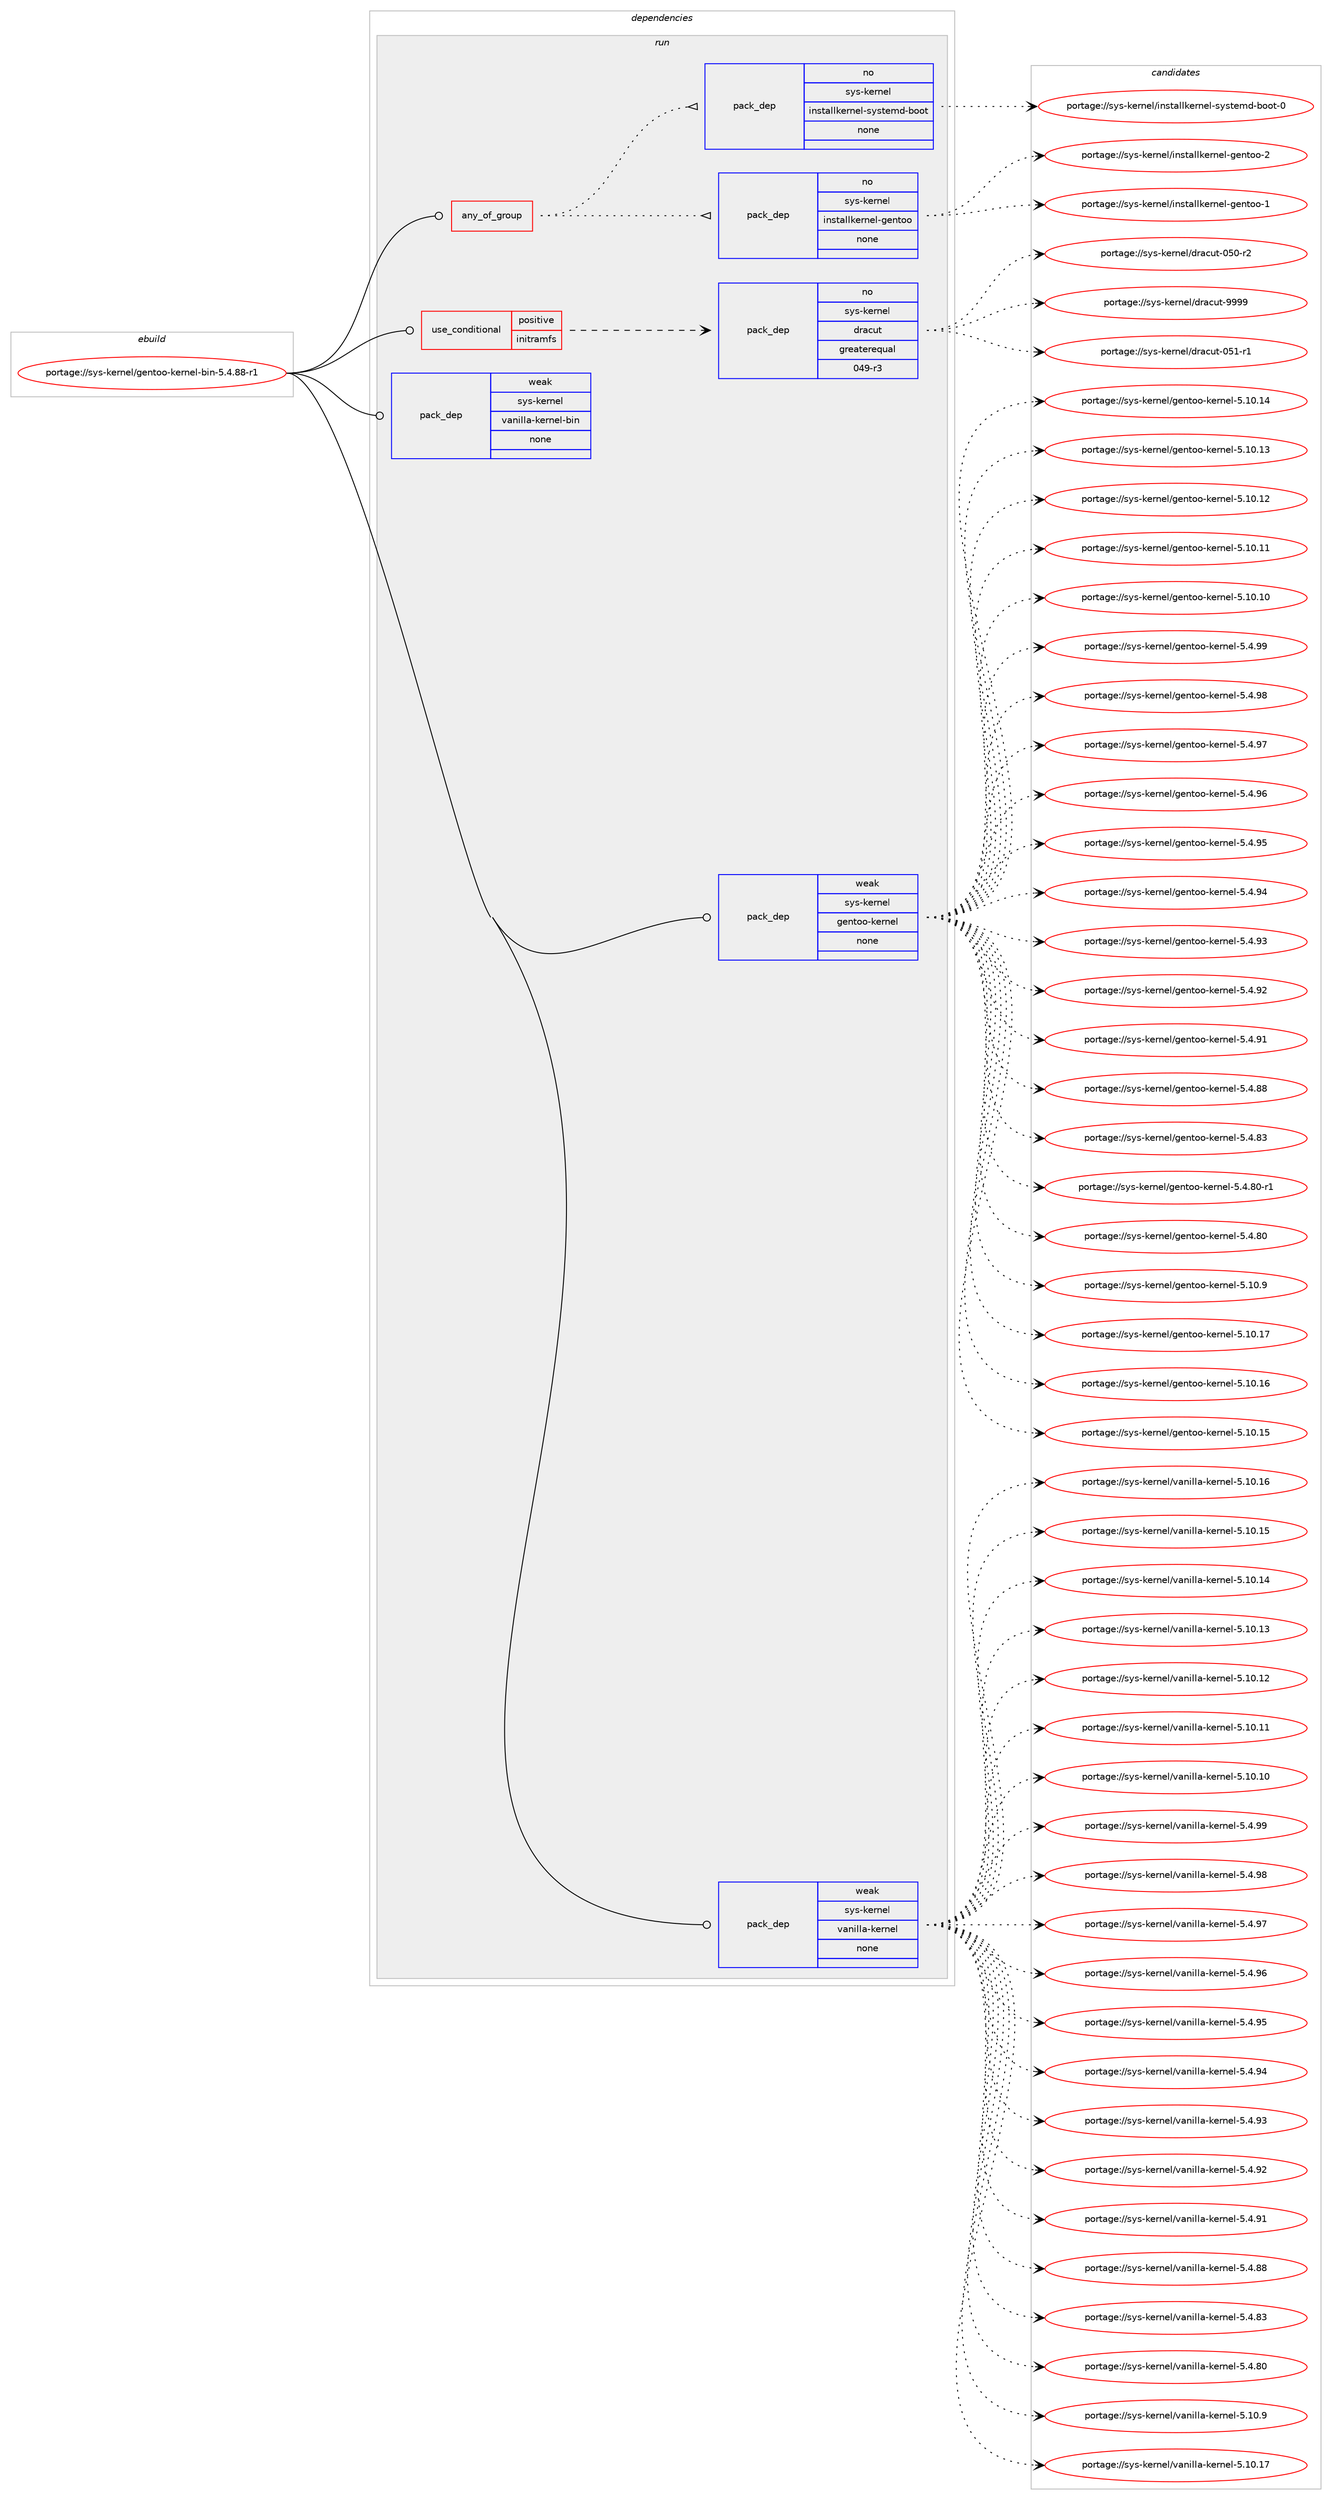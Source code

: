 digraph prolog {

# *************
# Graph options
# *************

newrank=true;
concentrate=true;
compound=true;
graph [rankdir=LR,fontname=Helvetica,fontsize=10,ranksep=1.5];#, ranksep=2.5, nodesep=0.2];
edge  [arrowhead=vee];
node  [fontname=Helvetica,fontsize=10];

# **********
# The ebuild
# **********

subgraph cluster_leftcol {
color=gray;
rank=same;
label=<<i>ebuild</i>>;
id [label="portage://sys-kernel/gentoo-kernel-bin-5.4.88-r1", color=red, width=4, href="../sys-kernel/gentoo-kernel-bin-5.4.88-r1.svg"];
}

# ****************
# The dependencies
# ****************

subgraph cluster_midcol {
color=gray;
label=<<i>dependencies</i>>;
subgraph cluster_compile {
fillcolor="#eeeeee";
style=filled;
label=<<i>compile</i>>;
}
subgraph cluster_compileandrun {
fillcolor="#eeeeee";
style=filled;
label=<<i>compile and run</i>>;
}
subgraph cluster_run {
fillcolor="#eeeeee";
style=filled;
label=<<i>run</i>>;
subgraph any59 {
dependency4523 [label=<<TABLE BORDER="0" CELLBORDER="1" CELLSPACING="0" CELLPADDING="4"><TR><TD CELLPADDING="10">any_of_group</TD></TR></TABLE>>, shape=none, color=red];subgraph pack3498 {
dependency4524 [label=<<TABLE BORDER="0" CELLBORDER="1" CELLSPACING="0" CELLPADDING="4" WIDTH="220"><TR><TD ROWSPAN="6" CELLPADDING="30">pack_dep</TD></TR><TR><TD WIDTH="110">no</TD></TR><TR><TD>sys-kernel</TD></TR><TR><TD>installkernel-gentoo</TD></TR><TR><TD>none</TD></TR><TR><TD></TD></TR></TABLE>>, shape=none, color=blue];
}
dependency4523:e -> dependency4524:w [weight=20,style="dotted",arrowhead="oinv"];
subgraph pack3499 {
dependency4525 [label=<<TABLE BORDER="0" CELLBORDER="1" CELLSPACING="0" CELLPADDING="4" WIDTH="220"><TR><TD ROWSPAN="6" CELLPADDING="30">pack_dep</TD></TR><TR><TD WIDTH="110">no</TD></TR><TR><TD>sys-kernel</TD></TR><TR><TD>installkernel-systemd-boot</TD></TR><TR><TD>none</TD></TR><TR><TD></TD></TR></TABLE>>, shape=none, color=blue];
}
dependency4523:e -> dependency4525:w [weight=20,style="dotted",arrowhead="oinv"];
}
id:e -> dependency4523:w [weight=20,style="solid",arrowhead="odot"];
subgraph cond957 {
dependency4526 [label=<<TABLE BORDER="0" CELLBORDER="1" CELLSPACING="0" CELLPADDING="4"><TR><TD ROWSPAN="3" CELLPADDING="10">use_conditional</TD></TR><TR><TD>positive</TD></TR><TR><TD>initramfs</TD></TR></TABLE>>, shape=none, color=red];
subgraph pack3500 {
dependency4527 [label=<<TABLE BORDER="0" CELLBORDER="1" CELLSPACING="0" CELLPADDING="4" WIDTH="220"><TR><TD ROWSPAN="6" CELLPADDING="30">pack_dep</TD></TR><TR><TD WIDTH="110">no</TD></TR><TR><TD>sys-kernel</TD></TR><TR><TD>dracut</TD></TR><TR><TD>greaterequal</TD></TR><TR><TD>049-r3</TD></TR></TABLE>>, shape=none, color=blue];
}
dependency4526:e -> dependency4527:w [weight=20,style="dashed",arrowhead="vee"];
}
id:e -> dependency4526:w [weight=20,style="solid",arrowhead="odot"];
subgraph pack3501 {
dependency4528 [label=<<TABLE BORDER="0" CELLBORDER="1" CELLSPACING="0" CELLPADDING="4" WIDTH="220"><TR><TD ROWSPAN="6" CELLPADDING="30">pack_dep</TD></TR><TR><TD WIDTH="110">weak</TD></TR><TR><TD>sys-kernel</TD></TR><TR><TD>gentoo-kernel</TD></TR><TR><TD>none</TD></TR><TR><TD></TD></TR></TABLE>>, shape=none, color=blue];
}
id:e -> dependency4528:w [weight=20,style="solid",arrowhead="odot"];
subgraph pack3502 {
dependency4529 [label=<<TABLE BORDER="0" CELLBORDER="1" CELLSPACING="0" CELLPADDING="4" WIDTH="220"><TR><TD ROWSPAN="6" CELLPADDING="30">pack_dep</TD></TR><TR><TD WIDTH="110">weak</TD></TR><TR><TD>sys-kernel</TD></TR><TR><TD>vanilla-kernel</TD></TR><TR><TD>none</TD></TR><TR><TD></TD></TR></TABLE>>, shape=none, color=blue];
}
id:e -> dependency4529:w [weight=20,style="solid",arrowhead="odot"];
subgraph pack3503 {
dependency4530 [label=<<TABLE BORDER="0" CELLBORDER="1" CELLSPACING="0" CELLPADDING="4" WIDTH="220"><TR><TD ROWSPAN="6" CELLPADDING="30">pack_dep</TD></TR><TR><TD WIDTH="110">weak</TD></TR><TR><TD>sys-kernel</TD></TR><TR><TD>vanilla-kernel-bin</TD></TR><TR><TD>none</TD></TR><TR><TD></TD></TR></TABLE>>, shape=none, color=blue];
}
id:e -> dependency4530:w [weight=20,style="solid",arrowhead="odot"];
}
}

# **************
# The candidates
# **************

subgraph cluster_choices {
rank=same;
color=gray;
label=<<i>candidates</i>>;

subgraph choice3498 {
color=black;
nodesep=1;
choice115121115451071011141101011084710511011511697108108107101114110101108451031011101161111114550 [label="portage://sys-kernel/installkernel-gentoo-2", color=red, width=4,href="../sys-kernel/installkernel-gentoo-2.svg"];
choice115121115451071011141101011084710511011511697108108107101114110101108451031011101161111114549 [label="portage://sys-kernel/installkernel-gentoo-1", color=red, width=4,href="../sys-kernel/installkernel-gentoo-1.svg"];
dependency4524:e -> choice115121115451071011141101011084710511011511697108108107101114110101108451031011101161111114550:w [style=dotted,weight="100"];
dependency4524:e -> choice115121115451071011141101011084710511011511697108108107101114110101108451031011101161111114549:w [style=dotted,weight="100"];
}
subgraph choice3499 {
color=black;
nodesep=1;
choice1151211154510710111411010110847105110115116971081081071011141101011084511512111511610110910045981111111164548 [label="portage://sys-kernel/installkernel-systemd-boot-0", color=red, width=4,href="../sys-kernel/installkernel-systemd-boot-0.svg"];
dependency4525:e -> choice1151211154510710111411010110847105110115116971081081071011141101011084511512111511610110910045981111111164548:w [style=dotted,weight="100"];
}
subgraph choice3500 {
color=black;
nodesep=1;
choice115121115451071011141101011084710011497991171164557575757 [label="portage://sys-kernel/dracut-9999", color=red, width=4,href="../sys-kernel/dracut-9999.svg"];
choice11512111545107101114110101108471001149799117116454853494511449 [label="portage://sys-kernel/dracut-051-r1", color=red, width=4,href="../sys-kernel/dracut-051-r1.svg"];
choice11512111545107101114110101108471001149799117116454853484511450 [label="portage://sys-kernel/dracut-050-r2", color=red, width=4,href="../sys-kernel/dracut-050-r2.svg"];
dependency4527:e -> choice115121115451071011141101011084710011497991171164557575757:w [style=dotted,weight="100"];
dependency4527:e -> choice11512111545107101114110101108471001149799117116454853494511449:w [style=dotted,weight="100"];
dependency4527:e -> choice11512111545107101114110101108471001149799117116454853484511450:w [style=dotted,weight="100"];
}
subgraph choice3501 {
color=black;
nodesep=1;
choice11512111545107101114110101108471031011101161111114510710111411010110845534652465757 [label="portage://sys-kernel/gentoo-kernel-5.4.99", color=red, width=4,href="../sys-kernel/gentoo-kernel-5.4.99.svg"];
choice11512111545107101114110101108471031011101161111114510710111411010110845534652465756 [label="portage://sys-kernel/gentoo-kernel-5.4.98", color=red, width=4,href="../sys-kernel/gentoo-kernel-5.4.98.svg"];
choice11512111545107101114110101108471031011101161111114510710111411010110845534652465755 [label="portage://sys-kernel/gentoo-kernel-5.4.97", color=red, width=4,href="../sys-kernel/gentoo-kernel-5.4.97.svg"];
choice11512111545107101114110101108471031011101161111114510710111411010110845534652465754 [label="portage://sys-kernel/gentoo-kernel-5.4.96", color=red, width=4,href="../sys-kernel/gentoo-kernel-5.4.96.svg"];
choice11512111545107101114110101108471031011101161111114510710111411010110845534652465753 [label="portage://sys-kernel/gentoo-kernel-5.4.95", color=red, width=4,href="../sys-kernel/gentoo-kernel-5.4.95.svg"];
choice11512111545107101114110101108471031011101161111114510710111411010110845534652465752 [label="portage://sys-kernel/gentoo-kernel-5.4.94", color=red, width=4,href="../sys-kernel/gentoo-kernel-5.4.94.svg"];
choice11512111545107101114110101108471031011101161111114510710111411010110845534652465751 [label="portage://sys-kernel/gentoo-kernel-5.4.93", color=red, width=4,href="../sys-kernel/gentoo-kernel-5.4.93.svg"];
choice11512111545107101114110101108471031011101161111114510710111411010110845534652465750 [label="portage://sys-kernel/gentoo-kernel-5.4.92", color=red, width=4,href="../sys-kernel/gentoo-kernel-5.4.92.svg"];
choice11512111545107101114110101108471031011101161111114510710111411010110845534652465749 [label="portage://sys-kernel/gentoo-kernel-5.4.91", color=red, width=4,href="../sys-kernel/gentoo-kernel-5.4.91.svg"];
choice11512111545107101114110101108471031011101161111114510710111411010110845534652465656 [label="portage://sys-kernel/gentoo-kernel-5.4.88", color=red, width=4,href="../sys-kernel/gentoo-kernel-5.4.88.svg"];
choice11512111545107101114110101108471031011101161111114510710111411010110845534652465651 [label="portage://sys-kernel/gentoo-kernel-5.4.83", color=red, width=4,href="../sys-kernel/gentoo-kernel-5.4.83.svg"];
choice115121115451071011141101011084710310111011611111145107101114110101108455346524656484511449 [label="portage://sys-kernel/gentoo-kernel-5.4.80-r1", color=red, width=4,href="../sys-kernel/gentoo-kernel-5.4.80-r1.svg"];
choice11512111545107101114110101108471031011101161111114510710111411010110845534652465648 [label="portage://sys-kernel/gentoo-kernel-5.4.80", color=red, width=4,href="../sys-kernel/gentoo-kernel-5.4.80.svg"];
choice11512111545107101114110101108471031011101161111114510710111411010110845534649484657 [label="portage://sys-kernel/gentoo-kernel-5.10.9", color=red, width=4,href="../sys-kernel/gentoo-kernel-5.10.9.svg"];
choice1151211154510710111411010110847103101110116111111451071011141101011084553464948464955 [label="portage://sys-kernel/gentoo-kernel-5.10.17", color=red, width=4,href="../sys-kernel/gentoo-kernel-5.10.17.svg"];
choice1151211154510710111411010110847103101110116111111451071011141101011084553464948464954 [label="portage://sys-kernel/gentoo-kernel-5.10.16", color=red, width=4,href="../sys-kernel/gentoo-kernel-5.10.16.svg"];
choice1151211154510710111411010110847103101110116111111451071011141101011084553464948464953 [label="portage://sys-kernel/gentoo-kernel-5.10.15", color=red, width=4,href="../sys-kernel/gentoo-kernel-5.10.15.svg"];
choice1151211154510710111411010110847103101110116111111451071011141101011084553464948464952 [label="portage://sys-kernel/gentoo-kernel-5.10.14", color=red, width=4,href="../sys-kernel/gentoo-kernel-5.10.14.svg"];
choice1151211154510710111411010110847103101110116111111451071011141101011084553464948464951 [label="portage://sys-kernel/gentoo-kernel-5.10.13", color=red, width=4,href="../sys-kernel/gentoo-kernel-5.10.13.svg"];
choice1151211154510710111411010110847103101110116111111451071011141101011084553464948464950 [label="portage://sys-kernel/gentoo-kernel-5.10.12", color=red, width=4,href="../sys-kernel/gentoo-kernel-5.10.12.svg"];
choice1151211154510710111411010110847103101110116111111451071011141101011084553464948464949 [label="portage://sys-kernel/gentoo-kernel-5.10.11", color=red, width=4,href="../sys-kernel/gentoo-kernel-5.10.11.svg"];
choice1151211154510710111411010110847103101110116111111451071011141101011084553464948464948 [label="portage://sys-kernel/gentoo-kernel-5.10.10", color=red, width=4,href="../sys-kernel/gentoo-kernel-5.10.10.svg"];
dependency4528:e -> choice11512111545107101114110101108471031011101161111114510710111411010110845534652465757:w [style=dotted,weight="100"];
dependency4528:e -> choice11512111545107101114110101108471031011101161111114510710111411010110845534652465756:w [style=dotted,weight="100"];
dependency4528:e -> choice11512111545107101114110101108471031011101161111114510710111411010110845534652465755:w [style=dotted,weight="100"];
dependency4528:e -> choice11512111545107101114110101108471031011101161111114510710111411010110845534652465754:w [style=dotted,weight="100"];
dependency4528:e -> choice11512111545107101114110101108471031011101161111114510710111411010110845534652465753:w [style=dotted,weight="100"];
dependency4528:e -> choice11512111545107101114110101108471031011101161111114510710111411010110845534652465752:w [style=dotted,weight="100"];
dependency4528:e -> choice11512111545107101114110101108471031011101161111114510710111411010110845534652465751:w [style=dotted,weight="100"];
dependency4528:e -> choice11512111545107101114110101108471031011101161111114510710111411010110845534652465750:w [style=dotted,weight="100"];
dependency4528:e -> choice11512111545107101114110101108471031011101161111114510710111411010110845534652465749:w [style=dotted,weight="100"];
dependency4528:e -> choice11512111545107101114110101108471031011101161111114510710111411010110845534652465656:w [style=dotted,weight="100"];
dependency4528:e -> choice11512111545107101114110101108471031011101161111114510710111411010110845534652465651:w [style=dotted,weight="100"];
dependency4528:e -> choice115121115451071011141101011084710310111011611111145107101114110101108455346524656484511449:w [style=dotted,weight="100"];
dependency4528:e -> choice11512111545107101114110101108471031011101161111114510710111411010110845534652465648:w [style=dotted,weight="100"];
dependency4528:e -> choice11512111545107101114110101108471031011101161111114510710111411010110845534649484657:w [style=dotted,weight="100"];
dependency4528:e -> choice1151211154510710111411010110847103101110116111111451071011141101011084553464948464955:w [style=dotted,weight="100"];
dependency4528:e -> choice1151211154510710111411010110847103101110116111111451071011141101011084553464948464954:w [style=dotted,weight="100"];
dependency4528:e -> choice1151211154510710111411010110847103101110116111111451071011141101011084553464948464953:w [style=dotted,weight="100"];
dependency4528:e -> choice1151211154510710111411010110847103101110116111111451071011141101011084553464948464952:w [style=dotted,weight="100"];
dependency4528:e -> choice1151211154510710111411010110847103101110116111111451071011141101011084553464948464951:w [style=dotted,weight="100"];
dependency4528:e -> choice1151211154510710111411010110847103101110116111111451071011141101011084553464948464950:w [style=dotted,weight="100"];
dependency4528:e -> choice1151211154510710111411010110847103101110116111111451071011141101011084553464948464949:w [style=dotted,weight="100"];
dependency4528:e -> choice1151211154510710111411010110847103101110116111111451071011141101011084553464948464948:w [style=dotted,weight="100"];
}
subgraph choice3502 {
color=black;
nodesep=1;
choice115121115451071011141101011084711897110105108108974510710111411010110845534652465757 [label="portage://sys-kernel/vanilla-kernel-5.4.99", color=red, width=4,href="../sys-kernel/vanilla-kernel-5.4.99.svg"];
choice115121115451071011141101011084711897110105108108974510710111411010110845534652465756 [label="portage://sys-kernel/vanilla-kernel-5.4.98", color=red, width=4,href="../sys-kernel/vanilla-kernel-5.4.98.svg"];
choice115121115451071011141101011084711897110105108108974510710111411010110845534652465755 [label="portage://sys-kernel/vanilla-kernel-5.4.97", color=red, width=4,href="../sys-kernel/vanilla-kernel-5.4.97.svg"];
choice115121115451071011141101011084711897110105108108974510710111411010110845534652465754 [label="portage://sys-kernel/vanilla-kernel-5.4.96", color=red, width=4,href="../sys-kernel/vanilla-kernel-5.4.96.svg"];
choice115121115451071011141101011084711897110105108108974510710111411010110845534652465753 [label="portage://sys-kernel/vanilla-kernel-5.4.95", color=red, width=4,href="../sys-kernel/vanilla-kernel-5.4.95.svg"];
choice115121115451071011141101011084711897110105108108974510710111411010110845534652465752 [label="portage://sys-kernel/vanilla-kernel-5.4.94", color=red, width=4,href="../sys-kernel/vanilla-kernel-5.4.94.svg"];
choice115121115451071011141101011084711897110105108108974510710111411010110845534652465751 [label="portage://sys-kernel/vanilla-kernel-5.4.93", color=red, width=4,href="../sys-kernel/vanilla-kernel-5.4.93.svg"];
choice115121115451071011141101011084711897110105108108974510710111411010110845534652465750 [label="portage://sys-kernel/vanilla-kernel-5.4.92", color=red, width=4,href="../sys-kernel/vanilla-kernel-5.4.92.svg"];
choice115121115451071011141101011084711897110105108108974510710111411010110845534652465749 [label="portage://sys-kernel/vanilla-kernel-5.4.91", color=red, width=4,href="../sys-kernel/vanilla-kernel-5.4.91.svg"];
choice115121115451071011141101011084711897110105108108974510710111411010110845534652465656 [label="portage://sys-kernel/vanilla-kernel-5.4.88", color=red, width=4,href="../sys-kernel/vanilla-kernel-5.4.88.svg"];
choice115121115451071011141101011084711897110105108108974510710111411010110845534652465651 [label="portage://sys-kernel/vanilla-kernel-5.4.83", color=red, width=4,href="../sys-kernel/vanilla-kernel-5.4.83.svg"];
choice115121115451071011141101011084711897110105108108974510710111411010110845534652465648 [label="portage://sys-kernel/vanilla-kernel-5.4.80", color=red, width=4,href="../sys-kernel/vanilla-kernel-5.4.80.svg"];
choice115121115451071011141101011084711897110105108108974510710111411010110845534649484657 [label="portage://sys-kernel/vanilla-kernel-5.10.9", color=red, width=4,href="../sys-kernel/vanilla-kernel-5.10.9.svg"];
choice11512111545107101114110101108471189711010510810897451071011141101011084553464948464955 [label="portage://sys-kernel/vanilla-kernel-5.10.17", color=red, width=4,href="../sys-kernel/vanilla-kernel-5.10.17.svg"];
choice11512111545107101114110101108471189711010510810897451071011141101011084553464948464954 [label="portage://sys-kernel/vanilla-kernel-5.10.16", color=red, width=4,href="../sys-kernel/vanilla-kernel-5.10.16.svg"];
choice11512111545107101114110101108471189711010510810897451071011141101011084553464948464953 [label="portage://sys-kernel/vanilla-kernel-5.10.15", color=red, width=4,href="../sys-kernel/vanilla-kernel-5.10.15.svg"];
choice11512111545107101114110101108471189711010510810897451071011141101011084553464948464952 [label="portage://sys-kernel/vanilla-kernel-5.10.14", color=red, width=4,href="../sys-kernel/vanilla-kernel-5.10.14.svg"];
choice11512111545107101114110101108471189711010510810897451071011141101011084553464948464951 [label="portage://sys-kernel/vanilla-kernel-5.10.13", color=red, width=4,href="../sys-kernel/vanilla-kernel-5.10.13.svg"];
choice11512111545107101114110101108471189711010510810897451071011141101011084553464948464950 [label="portage://sys-kernel/vanilla-kernel-5.10.12", color=red, width=4,href="../sys-kernel/vanilla-kernel-5.10.12.svg"];
choice11512111545107101114110101108471189711010510810897451071011141101011084553464948464949 [label="portage://sys-kernel/vanilla-kernel-5.10.11", color=red, width=4,href="../sys-kernel/vanilla-kernel-5.10.11.svg"];
choice11512111545107101114110101108471189711010510810897451071011141101011084553464948464948 [label="portage://sys-kernel/vanilla-kernel-5.10.10", color=red, width=4,href="../sys-kernel/vanilla-kernel-5.10.10.svg"];
dependency4529:e -> choice115121115451071011141101011084711897110105108108974510710111411010110845534652465757:w [style=dotted,weight="100"];
dependency4529:e -> choice115121115451071011141101011084711897110105108108974510710111411010110845534652465756:w [style=dotted,weight="100"];
dependency4529:e -> choice115121115451071011141101011084711897110105108108974510710111411010110845534652465755:w [style=dotted,weight="100"];
dependency4529:e -> choice115121115451071011141101011084711897110105108108974510710111411010110845534652465754:w [style=dotted,weight="100"];
dependency4529:e -> choice115121115451071011141101011084711897110105108108974510710111411010110845534652465753:w [style=dotted,weight="100"];
dependency4529:e -> choice115121115451071011141101011084711897110105108108974510710111411010110845534652465752:w [style=dotted,weight="100"];
dependency4529:e -> choice115121115451071011141101011084711897110105108108974510710111411010110845534652465751:w [style=dotted,weight="100"];
dependency4529:e -> choice115121115451071011141101011084711897110105108108974510710111411010110845534652465750:w [style=dotted,weight="100"];
dependency4529:e -> choice115121115451071011141101011084711897110105108108974510710111411010110845534652465749:w [style=dotted,weight="100"];
dependency4529:e -> choice115121115451071011141101011084711897110105108108974510710111411010110845534652465656:w [style=dotted,weight="100"];
dependency4529:e -> choice115121115451071011141101011084711897110105108108974510710111411010110845534652465651:w [style=dotted,weight="100"];
dependency4529:e -> choice115121115451071011141101011084711897110105108108974510710111411010110845534652465648:w [style=dotted,weight="100"];
dependency4529:e -> choice115121115451071011141101011084711897110105108108974510710111411010110845534649484657:w [style=dotted,weight="100"];
dependency4529:e -> choice11512111545107101114110101108471189711010510810897451071011141101011084553464948464955:w [style=dotted,weight="100"];
dependency4529:e -> choice11512111545107101114110101108471189711010510810897451071011141101011084553464948464954:w [style=dotted,weight="100"];
dependency4529:e -> choice11512111545107101114110101108471189711010510810897451071011141101011084553464948464953:w [style=dotted,weight="100"];
dependency4529:e -> choice11512111545107101114110101108471189711010510810897451071011141101011084553464948464952:w [style=dotted,weight="100"];
dependency4529:e -> choice11512111545107101114110101108471189711010510810897451071011141101011084553464948464951:w [style=dotted,weight="100"];
dependency4529:e -> choice11512111545107101114110101108471189711010510810897451071011141101011084553464948464950:w [style=dotted,weight="100"];
dependency4529:e -> choice11512111545107101114110101108471189711010510810897451071011141101011084553464948464949:w [style=dotted,weight="100"];
dependency4529:e -> choice11512111545107101114110101108471189711010510810897451071011141101011084553464948464948:w [style=dotted,weight="100"];
}
subgraph choice3503 {
color=black;
nodesep=1;
}
}

}
